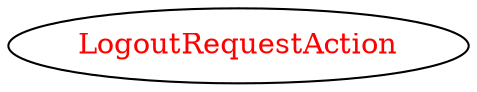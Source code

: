 digraph dependencyGraph {
 concentrate=true;
 ranksep="2.0";
 rankdir="LR"; 
 splines="ortho";
"LogoutRequestAction" [fontcolor="red"];
}